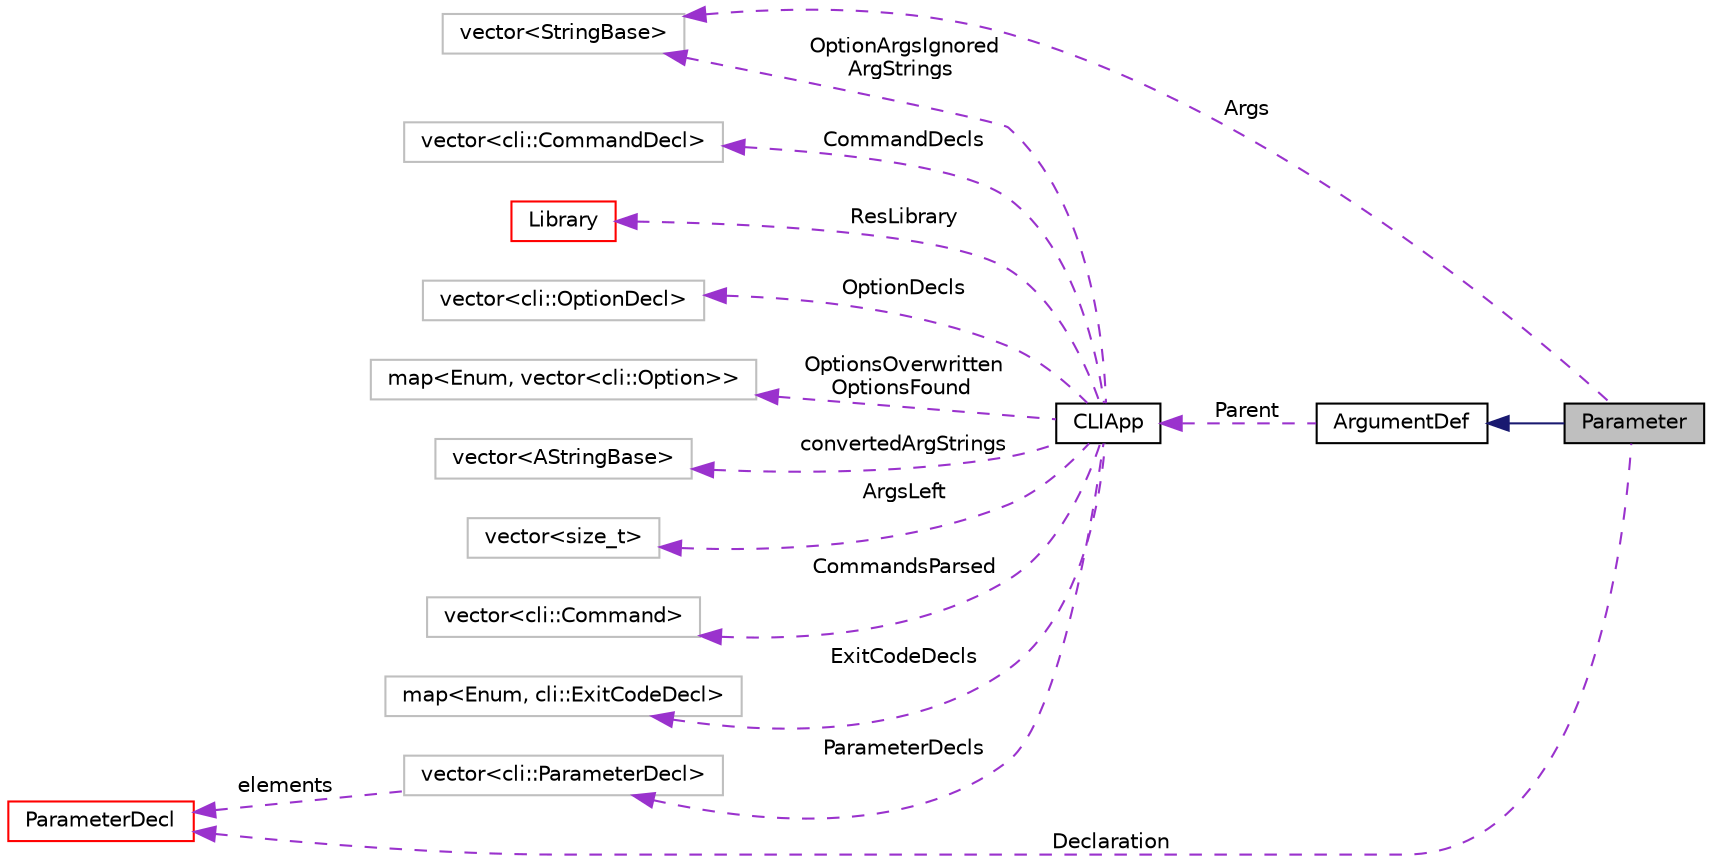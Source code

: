 digraph "Parameter"
{
  edge [fontname="Helvetica",fontsize="10",labelfontname="Helvetica",labelfontsize="10"];
  node [fontname="Helvetica",fontsize="10",shape=record];
  rankdir="LR";
  Node2 [label="Parameter",height=0.2,width=0.4,color="black", fillcolor="grey75", style="filled", fontcolor="black"];
  Node5 [label="vector\<cli::OptionDecl\>",height=0.2,width=0.4,color="grey75", fillcolor="white", style="filled"];
  Node47 [label="map\<Enum, vector\<cli::Option\>\>",height=0.2,width=0.4,color="grey75", fillcolor="white", style="filled"];
  Node16 [label="vector\<AStringBase\>",height=0.2,width=0.4,color="grey75", fillcolor="white", style="filled"];
  Node36 [label="vector\<StringBase\>",height=0.2,width=0.4,color="grey75", fillcolor="white", style="filled"];
  Node50 [label="vector\<size_t\>",height=0.2,width=0.4,color="grey75", fillcolor="white", style="filled"];
  Node51 [label="vector\<cli::Command\>",height=0.2,width=0.4,color="grey75", fillcolor="white", style="filled"];
  Node59 [label="map\<Enum, cli::ExitCodeDecl\>",height=0.2,width=0.4,color="grey75", fillcolor="white", style="filled"];
  Node62 [label="vector\<cli::ParameterDecl\>",height=0.2,width=0.4,color="grey75", fillcolor="white", style="filled"];
  Node63 [label="vector\<cli::CommandDecl\>",height=0.2,width=0.4,color="grey75", fillcolor="white", style="filled"];
  Node3 -> Node2 [dir="back",color="midnightblue",fontsize="10",style="solid",fontname="Helvetica"];
  Node4 -> Node3 [dir="back",color="darkorchid3",fontsize="10",style="dashed",label=" Parent" ,fontname="Helvetica"];
  Node5 -> Node4 [dir="back",color="darkorchid3",fontsize="10",style="dashed",label=" OptionDecls" ,fontname="Helvetica"];
  Node8 -> Node4 [dir="back",color="darkorchid3",fontsize="10",style="dashed",label=" ResLibrary" ,fontname="Helvetica"];
  Node16 -> Node4 [dir="back",color="darkorchid3",fontsize="10",style="dashed",label=" convertedArgStrings" ,fontname="Helvetica"];
  Node36 -> Node2 [dir="back",color="darkorchid3",fontsize="10",style="dashed",label=" Args" ,fontname="Helvetica"];
  Node36 -> Node4 [dir="back",color="darkorchid3",fontsize="10",style="dashed",label=" OptionArgsIgnored\nArgStrings" ,fontname="Helvetica"];
  Node47 -> Node4 [dir="back",color="darkorchid3",fontsize="10",style="dashed",label=" OptionsOverwritten\nOptionsFound" ,fontname="Helvetica"];
  Node50 -> Node4 [dir="back",color="darkorchid3",fontsize="10",style="dashed",label=" ArgsLeft" ,fontname="Helvetica"];
  Node51 -> Node4 [dir="back",color="darkorchid3",fontsize="10",style="dashed",label=" CommandsParsed" ,fontname="Helvetica"];
  Node57 -> Node2 [dir="back",color="darkorchid3",fontsize="10",style="dashed",label=" Declaration" ,fontname="Helvetica"];
  Node57 -> Node62 [dir="back",color="darkorchid3",fontsize="10",style="dashed",label=" elements" ,fontname="Helvetica"];
  Node59 -> Node4 [dir="back",color="darkorchid3",fontsize="10",style="dashed",label=" ExitCodeDecls" ,fontname="Helvetica"];
  Node62 -> Node4 [dir="back",color="darkorchid3",fontsize="10",style="dashed",label=" ParameterDecls" ,fontname="Helvetica"];
  Node63 -> Node4 [dir="back",color="darkorchid3",fontsize="10",style="dashed",label=" CommandDecls" ,fontname="Helvetica"];
  Node3 [label="ArgumentDef",height=0.2,width=0.4,color="black", fillcolor="white", style="filled",URL="$structaworx_1_1lib_1_1cli_1_1ArgumentDef.html"];
  Node4 [label="CLIApp",height=0.2,width=0.4,color="black", fillcolor="white", style="filled",URL="$classaworx_1_1lib_1_1cli_1_1CLIApp.html"];
  Node8 [label="Library",height=0.2,width=0.4,color="red", fillcolor="white", style="filled",URL="$classaworx_1_1lib_1_1lang_1_1Library.html"];
  Node57 [label="ParameterDecl",height=0.2,width=0.4,color="red", fillcolor="white", style="filled",URL="$structaworx_1_1lib_1_1cli_1_1ParameterDecl.html"];
}

